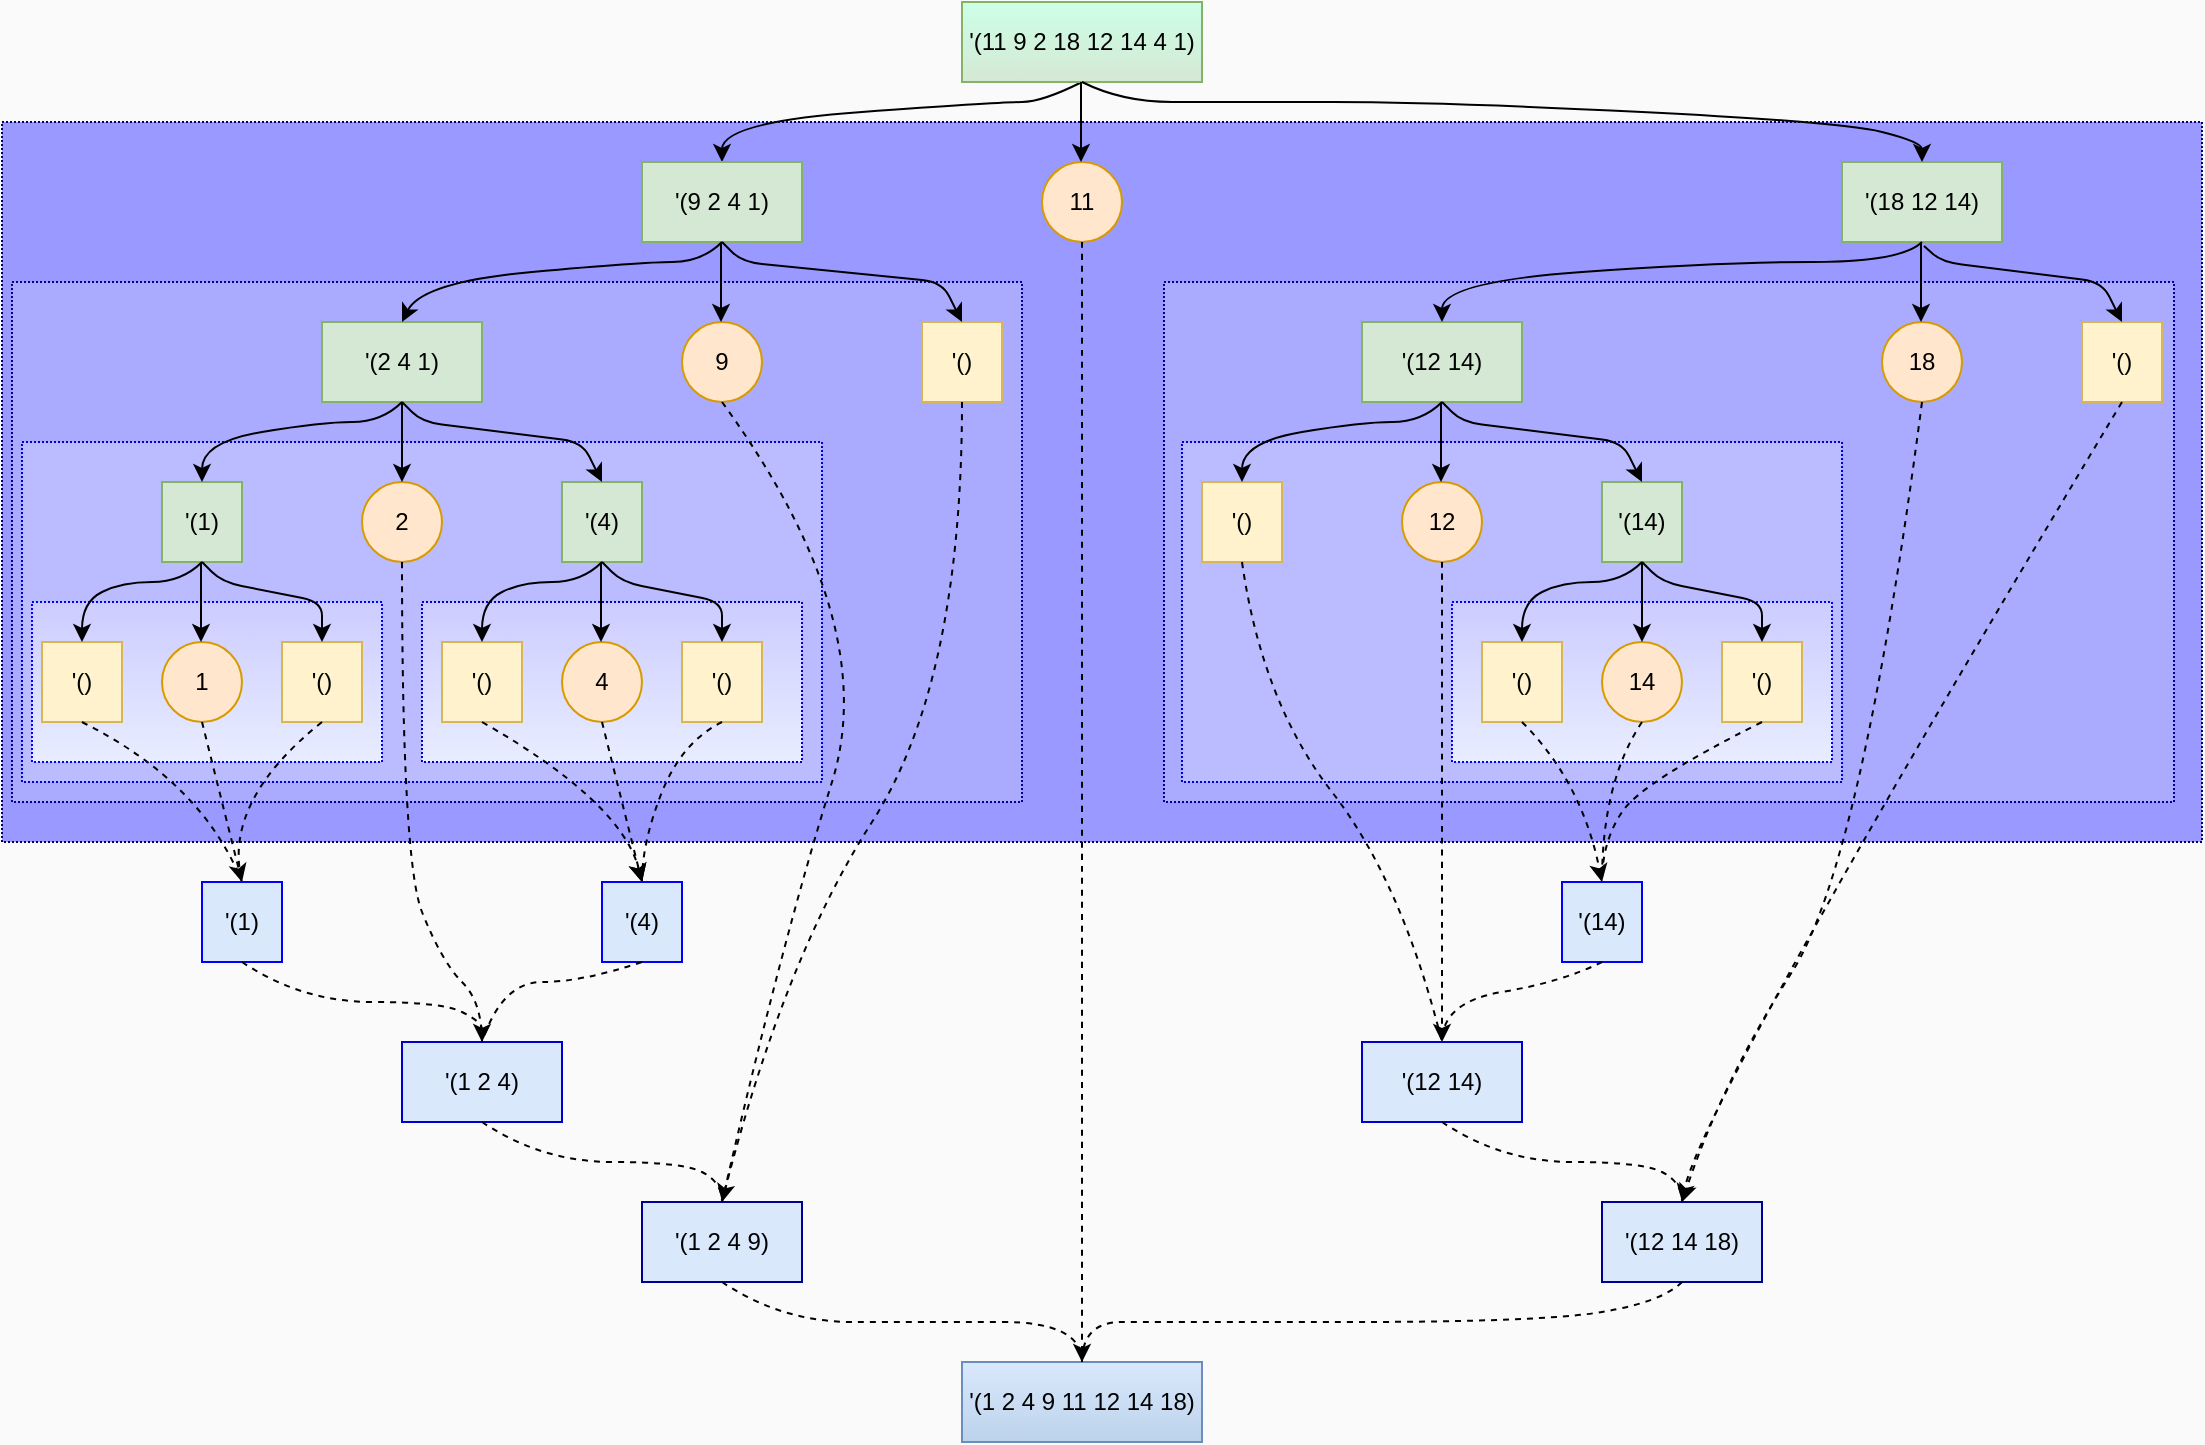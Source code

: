 <mxfile version="13.6.4" type="device"><diagram id="eZ0sLEQzykr2HseskgaT" name="Page-1"><mxGraphModel dx="1489" dy="965" grid="0" gridSize="10" guides="1" tooltips="1" connect="1" arrows="1" fold="1" page="1" pageScale="1" pageWidth="1169" pageHeight="827" background="#fafafa" math="0" shadow="0"><root><mxCell id="0"/><mxCell id="1" parent="0"/><mxCell id="ZYbiHhE_GSLnkyph4lEa-100" value="" style="rounded=0;whiteSpace=wrap;html=1;strokeColor=#000066;dashed=1;strokeWidth=1;dashPattern=1 1;gradientDirection=south;fillColor=#9999FF;" vertex="1" parent="1"><mxGeometry x="40" y="100" width="1100" height="360" as="geometry"/></mxCell><mxCell id="ZYbiHhE_GSLnkyph4lEa-105" value="" style="rounded=0;whiteSpace=wrap;html=1;strokeColor=#000099;dashed=1;dashPattern=1 1;fillColor=#aaaaFF;" vertex="1" parent="1"><mxGeometry x="621" y="180" width="505" height="260" as="geometry"/></mxCell><mxCell id="ZYbiHhE_GSLnkyph4lEa-107" value="" style="rounded=0;whiteSpace=wrap;html=1;strokeColor=#0000CC;dashed=1;dashPattern=1 1;fillColor=#BBBBFF;" vertex="1" parent="1"><mxGeometry x="630" y="260" width="330" height="170" as="geometry"/></mxCell><mxCell id="ZYbiHhE_GSLnkyph4lEa-102" value="" style="rounded=0;whiteSpace=wrap;html=1;strokeColor=#000099;dashed=1;dashPattern=1 1;fillColor=#aaaaFF;" vertex="1" parent="1"><mxGeometry x="45" y="180" width="505" height="260" as="geometry"/></mxCell><mxCell id="ZYbiHhE_GSLnkyph4lEa-104" value="" style="rounded=0;whiteSpace=wrap;html=1;strokeColor=#0000CC;dashed=1;dashPattern=1 1;fillColor=#bbbbFF;" vertex="1" parent="1"><mxGeometry x="50" y="260" width="400" height="170" as="geometry"/></mxCell><mxCell id="ZYbiHhE_GSLnkyph4lEa-108" value="" style="rounded=0;whiteSpace=wrap;html=1;strokeColor=#0000FF;dashed=1;dashPattern=1 1;fillColor=#CCCCFF;gradientColor=#E8EDFF;" vertex="1" parent="1"><mxGeometry x="765" y="340" width="190" height="80" as="geometry"/></mxCell><mxCell id="ZYbiHhE_GSLnkyph4lEa-101" value="" style="rounded=0;whiteSpace=wrap;html=1;strokeColor=#0000CC;dashed=1;dashPattern=1 1;fillColor=#CCCCFF;gradientDirection=south;gradientColor=#E8EDFF;" vertex="1" parent="1"><mxGeometry x="250" y="340" width="190" height="80" as="geometry"/></mxCell><mxCell id="ZYbiHhE_GSLnkyph4lEa-103" value="" style="rounded=0;whiteSpace=wrap;html=1;strokeColor=#0000FF;dashed=1;dashPattern=1 1;fillColor=#CCCCFF;gradientColor=#E8EDFF;" vertex="1" parent="1"><mxGeometry x="55" y="340" width="175" height="80" as="geometry"/></mxCell><mxCell id="ZYbiHhE_GSLnkyph4lEa-26" value="" style="endArrow=classic;html=1;exitX=0.5;exitY=1;exitDx=0;exitDy=0;entryX=0.5;entryY=0;entryDx=0;entryDy=0;jumpStyle=none;sketch=0;shadow=0;startArrow=none;startFill=0;curved=1;" edge="1" parent="1" source="ZYbiHhE_GSLnkyph4lEa-1" target="ZYbiHhE_GSLnkyph4lEa-2"><mxGeometry width="50" height="50" relative="1" as="geometry"><mxPoint x="250" y="80" as="sourcePoint"/><mxPoint x="550" y="120" as="targetPoint"/><Array as="points"><mxPoint x="560" y="90"/><mxPoint x="540" y="90"/><mxPoint x="400" y="100"/></Array></mxGeometry></mxCell><mxCell id="ZYbiHhE_GSLnkyph4lEa-1" value="'(11 9 2 18 12 14 4 1)" style="whiteSpace=wrap;html=1;fillColor=#d5e8d4;strokeColor=#82b366;gradientDirection=north;gradientColor=#CCFFE6;" vertex="1" parent="1"><mxGeometry x="520" y="40" width="120" height="40" as="geometry"/></mxCell><mxCell id="ZYbiHhE_GSLnkyph4lEa-2" value="'(9 2 4 1)" style="whiteSpace=wrap;html=1;fillColor=#d5e8d4;strokeColor=#82b366;" vertex="1" parent="1"><mxGeometry x="360" y="120" width="80" height="40" as="geometry"/></mxCell><mxCell id="ZYbiHhE_GSLnkyph4lEa-3" value="'(18 12 14)" style="whiteSpace=wrap;html=1;fillColor=#d5e8d4;strokeColor=#82b366;" vertex="1" parent="1"><mxGeometry x="960" y="120" width="80" height="40" as="geometry"/></mxCell><mxCell id="ZYbiHhE_GSLnkyph4lEa-5" value="11" style="ellipse;whiteSpace=wrap;html=1;aspect=fixed;strokeColor=#d79b00;fillColor=#ffe6cc;" vertex="1" parent="1"><mxGeometry x="560" y="120" width="40" height="40" as="geometry"/></mxCell><mxCell id="ZYbiHhE_GSLnkyph4lEa-7" value="" style="endArrow=classic;html=1;exitX=0.5;exitY=1;exitDx=0;exitDy=0;entryX=0.5;entryY=0;entryDx=0;entryDy=0;endFill=1;comic=0;noJump=0;orthogonalLoop=0;snapToPoint=0;backgroundOutline=0;curved=1;" edge="1" parent="1" source="ZYbiHhE_GSLnkyph4lEa-1" target="ZYbiHhE_GSLnkyph4lEa-3"><mxGeometry width="50" height="50" relative="1" as="geometry"><mxPoint x="610" y="100" as="sourcePoint"/><mxPoint x="660" y="50" as="targetPoint"/><Array as="points"><mxPoint x="600" y="90"/><mxPoint x="650" y="90"/><mxPoint x="760" y="90"/><mxPoint x="960" y="100"/><mxPoint x="1000" y="110"/></Array></mxGeometry></mxCell><mxCell id="ZYbiHhE_GSLnkyph4lEa-8" value="" style="endArrow=classic;html=1;" edge="1" parent="1"><mxGeometry width="50" height="50" relative="1" as="geometry"><mxPoint x="579.5" y="80" as="sourcePoint"/><mxPoint x="579.5" y="120" as="targetPoint"/></mxGeometry></mxCell><mxCell id="ZYbiHhE_GSLnkyph4lEa-15" value="9" style="ellipse;whiteSpace=wrap;html=1;aspect=fixed;strokeColor=#d79b00;fillColor=#ffe6cc;" vertex="1" parent="1"><mxGeometry x="380" y="200" width="40" height="40" as="geometry"/></mxCell><mxCell id="ZYbiHhE_GSLnkyph4lEa-16" value="18" style="ellipse;whiteSpace=wrap;html=1;aspect=fixed;strokeColor=#d79b00;fillColor=#ffe6cc;" vertex="1" parent="1"><mxGeometry x="980" y="200" width="40" height="40" as="geometry"/></mxCell><mxCell id="ZYbiHhE_GSLnkyph4lEa-17" value="'(2 4 1)" style="whiteSpace=wrap;html=1;fillColor=#d5e8d4;strokeColor=#82b366;" vertex="1" parent="1"><mxGeometry x="200" y="200" width="80" height="40" as="geometry"/></mxCell><mxCell id="ZYbiHhE_GSLnkyph4lEa-18" value="'()" style="whiteSpace=wrap;html=1;fillColor=#fff2cc;strokeColor=#d6b656;" vertex="1" parent="1"><mxGeometry x="500" y="200" width="40" height="40" as="geometry"/></mxCell><mxCell id="ZYbiHhE_GSLnkyph4lEa-19" value="'(12 14)" style="whiteSpace=wrap;html=1;fillColor=#d5e8d4;strokeColor=#82b366;" vertex="1" parent="1"><mxGeometry x="720" y="200" width="80" height="40" as="geometry"/></mxCell><mxCell id="ZYbiHhE_GSLnkyph4lEa-20" value="'()" style="whiteSpace=wrap;html=1;fillColor=#fff2cc;strokeColor=#d6b656;" vertex="1" parent="1"><mxGeometry x="1080" y="200" width="40" height="40" as="geometry"/></mxCell><mxCell id="ZYbiHhE_GSLnkyph4lEa-21" value="2" style="ellipse;whiteSpace=wrap;html=1;aspect=fixed;strokeColor=#d79b00;fillColor=#ffe6cc;" vertex="1" parent="1"><mxGeometry x="220" y="280" width="40" height="40" as="geometry"/></mxCell><mxCell id="ZYbiHhE_GSLnkyph4lEa-22" value="'(1)" style="whiteSpace=wrap;html=1;fillColor=#d5e8d4;strokeColor=#82b366;" vertex="1" parent="1"><mxGeometry x="120" y="280" width="40" height="40" as="geometry"/></mxCell><mxCell id="ZYbiHhE_GSLnkyph4lEa-23" value="'(4)" style="whiteSpace=wrap;html=1;fillColor=#d5e8d4;strokeColor=#82b366;" vertex="1" parent="1"><mxGeometry x="320" y="280" width="40" height="40" as="geometry"/></mxCell><mxCell id="ZYbiHhE_GSLnkyph4lEa-24" value="'()" style="whiteSpace=wrap;html=1;fillColor=#fff2cc;strokeColor=#d6b656;" vertex="1" parent="1"><mxGeometry x="640" y="280" width="40" height="40" as="geometry"/></mxCell><mxCell id="ZYbiHhE_GSLnkyph4lEa-25" value="'(14)" style="whiteSpace=wrap;html=1;fillColor=#d5e8d4;strokeColor=#82b366;" vertex="1" parent="1"><mxGeometry x="840" y="280" width="40" height="40" as="geometry"/></mxCell><mxCell id="ZYbiHhE_GSLnkyph4lEa-30" value="12" style="ellipse;whiteSpace=wrap;html=1;aspect=fixed;strokeColor=#d79b00;fillColor=#ffe6cc;" vertex="1" parent="1"><mxGeometry x="740" y="280" width="40" height="40" as="geometry"/></mxCell><mxCell id="ZYbiHhE_GSLnkyph4lEa-31" value="1" style="ellipse;whiteSpace=wrap;html=1;aspect=fixed;strokeColor=#d79b00;fillColor=#ffe6cc;" vertex="1" parent="1"><mxGeometry x="120" y="360" width="40" height="40" as="geometry"/></mxCell><mxCell id="ZYbiHhE_GSLnkyph4lEa-32" value="4" style="ellipse;whiteSpace=wrap;html=1;aspect=fixed;strokeColor=#d79b00;fillColor=#ffe6cc;" vertex="1" parent="1"><mxGeometry x="320" y="360" width="40" height="40" as="geometry"/></mxCell><mxCell id="ZYbiHhE_GSLnkyph4lEa-33" value="'()" style="whiteSpace=wrap;html=1;fillColor=#fff2cc;strokeColor=#d6b656;" vertex="1" parent="1"><mxGeometry x="60" y="360" width="40" height="40" as="geometry"/></mxCell><mxCell id="ZYbiHhE_GSLnkyph4lEa-34" value="'()" style="rounded=0;whiteSpace=wrap;html=1;fillColor=#fff2cc;strokeColor=#d6b656;" vertex="1" parent="1"><mxGeometry x="180" y="360" width="40" height="40" as="geometry"/></mxCell><mxCell id="ZYbiHhE_GSLnkyph4lEa-35" value="'()" style="rounded=0;whiteSpace=wrap;html=1;fillColor=#fff2cc;strokeColor=#d6b656;" vertex="1" parent="1"><mxGeometry x="260" y="360" width="40" height="40" as="geometry"/></mxCell><mxCell id="ZYbiHhE_GSLnkyph4lEa-36" value="'()" style="rounded=0;whiteSpace=wrap;html=1;fillColor=#fff2cc;strokeColor=#d6b656;" vertex="1" parent="1"><mxGeometry x="380" y="360" width="40" height="40" as="geometry"/></mxCell><mxCell id="ZYbiHhE_GSLnkyph4lEa-37" value="14" style="ellipse;whiteSpace=wrap;html=1;aspect=fixed;strokeColor=#d79b00;fillColor=#ffe6cc;" vertex="1" parent="1"><mxGeometry x="840" y="360" width="40" height="40" as="geometry"/></mxCell><mxCell id="ZYbiHhE_GSLnkyph4lEa-38" value="'()" style="whiteSpace=wrap;html=1;fillColor=#fff2cc;strokeColor=#d6b656;" vertex="1" parent="1"><mxGeometry x="780" y="360" width="40" height="40" as="geometry"/></mxCell><mxCell id="ZYbiHhE_GSLnkyph4lEa-39" value="'()" style="whiteSpace=wrap;html=1;fillColor=#fff2cc;strokeColor=#d6b656;" vertex="1" parent="1"><mxGeometry x="900" y="360" width="40" height="40" as="geometry"/></mxCell><mxCell id="ZYbiHhE_GSLnkyph4lEa-40" value="" style="endArrow=none;html=1;exitX=0.5;exitY=1;exitDx=0;exitDy=0;fixDash=0;curved=1;dashed=1;entryX=0.5;entryY=0;entryDx=0;entryDy=0;endFill=0;" edge="1" parent="1" target="ZYbiHhE_GSLnkyph4lEa-60"><mxGeometry width="50" height="50" relative="1" as="geometry"><mxPoint x="80" y="400" as="sourcePoint"/><mxPoint x="160" y="480" as="targetPoint"/><Array as="points"><mxPoint x="140" y="430"/></Array></mxGeometry></mxCell><mxCell id="ZYbiHhE_GSLnkyph4lEa-41" value="" style="endArrow=classic;html=1;exitX=0.5;exitY=1;exitDx=0;exitDy=0;fixDash=0;curved=1;dashed=1;" edge="1" parent="1" source="ZYbiHhE_GSLnkyph4lEa-31"><mxGeometry width="50" height="50" relative="1" as="geometry"><mxPoint x="150" y="430" as="sourcePoint"/><mxPoint x="160" y="480" as="targetPoint"/><Array as="points"/></mxGeometry></mxCell><mxCell id="ZYbiHhE_GSLnkyph4lEa-42" value="" style="endArrow=none;html=1;exitX=0.5;exitY=1;exitDx=0;exitDy=0;fixDash=0;curved=1;dashed=1;entryX=0.5;entryY=0;entryDx=0;entryDy=0;endFill=0;" edge="1" parent="1" source="ZYbiHhE_GSLnkyph4lEa-34" target="ZYbiHhE_GSLnkyph4lEa-60"><mxGeometry width="50" height="50" relative="1" as="geometry"><mxPoint x="200" y="410" as="sourcePoint"/><mxPoint x="160" y="480" as="targetPoint"/><Array as="points"><mxPoint x="150" y="440"/></Array></mxGeometry></mxCell><mxCell id="ZYbiHhE_GSLnkyph4lEa-43" value="" style="endArrow=classic;html=1;exitX=0.5;exitY=1;exitDx=0;exitDy=0;fixDash=0;curved=1;dashed=1;entryX=0.5;entryY=0;entryDx=0;entryDy=0;" edge="1" parent="1" target="ZYbiHhE_GSLnkyph4lEa-63"><mxGeometry width="50" height="50" relative="1" as="geometry"><mxPoint x="340" y="400" as="sourcePoint"/><mxPoint x="350" y="450" as="targetPoint"/><Array as="points"/></mxGeometry></mxCell><mxCell id="ZYbiHhE_GSLnkyph4lEa-44" value="" style="endArrow=none;html=1;exitX=0.5;exitY=1;exitDx=0;exitDy=0;fixDash=0;curved=1;dashed=1;endFill=0;" edge="1" parent="1"><mxGeometry width="50" height="50" relative="1" as="geometry"><mxPoint x="400" y="400" as="sourcePoint"/><mxPoint x="360" y="480" as="targetPoint"/><Array as="points"><mxPoint x="380" y="410"/><mxPoint x="360" y="460"/></Array></mxGeometry></mxCell><mxCell id="ZYbiHhE_GSLnkyph4lEa-47" value="" style="endArrow=classic;html=1;exitX=0.5;exitY=1;exitDx=0;exitDy=0;fixDash=0;curved=1;dashed=1;entryX=0.5;entryY=0;entryDx=0;entryDy=0;" edge="1" parent="1" target="ZYbiHhE_GSLnkyph4lEa-63"><mxGeometry width="50" height="50" relative="1" as="geometry"><mxPoint x="280" y="400" as="sourcePoint"/><mxPoint x="350" y="480" as="targetPoint"/><Array as="points"><mxPoint x="350" y="440"/></Array></mxGeometry></mxCell><mxCell id="ZYbiHhE_GSLnkyph4lEa-48" value="" style="endArrow=none;html=1;exitX=0.5;exitY=1;exitDx=0;exitDy=0;fixDash=0;curved=1;dashed=1;endFill=0;" edge="1" parent="1" source="ZYbiHhE_GSLnkyph4lEa-21"><mxGeometry width="50" height="50" relative="1" as="geometry"><mxPoint x="270" y="330" as="sourcePoint"/><mxPoint x="280" y="560" as="targetPoint"/><Array as="points"><mxPoint x="240" y="470"/><mxPoint x="260" y="520"/><mxPoint x="280" y="540"/></Array></mxGeometry></mxCell><mxCell id="ZYbiHhE_GSLnkyph4lEa-49" value="" style="endArrow=classic;html=1;exitX=0.5;exitY=1;exitDx=0;exitDy=0;fixDash=0;curved=1;dashed=1;entryX=0.5;entryY=0;entryDx=0;entryDy=0;" edge="1" parent="1" target="ZYbiHhE_GSLnkyph4lEa-50"><mxGeometry width="50" height="50" relative="1" as="geometry"><mxPoint x="580" y="160" as="sourcePoint"/><mxPoint x="580" y="724" as="targetPoint"/><Array as="points"/></mxGeometry></mxCell><mxCell id="ZYbiHhE_GSLnkyph4lEa-50" value="'(1 2 4 9 11 12 14 18)" style="whiteSpace=wrap;html=1;fillColor=#dae8fc;gradientDirection=south;strokeColor=#6c8ebf;gradientColor=#BCD3EB;" vertex="1" parent="1"><mxGeometry x="520" y="720" width="120" height="40" as="geometry"/></mxCell><mxCell id="ZYbiHhE_GSLnkyph4lEa-51" value="" style="endArrow=classic;html=1;exitX=0.5;exitY=1;exitDx=0;exitDy=0;fixDash=0;curved=1;dashed=1;" edge="1" parent="1"><mxGeometry width="50" height="50" relative="1" as="geometry"><mxPoint x="400" y="240" as="sourcePoint"/><mxPoint x="400" y="640" as="targetPoint"/><Array as="points"><mxPoint x="480" y="350"/><mxPoint x="430" y="510"/></Array></mxGeometry></mxCell><mxCell id="ZYbiHhE_GSLnkyph4lEa-52" value="" style="endArrow=none;html=1;exitX=0.5;exitY=1;exitDx=0;exitDy=0;fixDash=0;curved=1;dashed=1;entryX=0.5;entryY=0;entryDx=0;entryDy=0;endFill=0;" edge="1" parent="1" target="ZYbiHhE_GSLnkyph4lEa-65"><mxGeometry width="50" height="50" relative="1" as="geometry"><mxPoint x="520" y="240" as="sourcePoint"/><mxPoint x="430" y="630" as="targetPoint"/><Array as="points"><mxPoint x="520" y="380"/><mxPoint x="430" y="520"/></Array></mxGeometry></mxCell><mxCell id="ZYbiHhE_GSLnkyph4lEa-53" value="" style="endArrow=classic;html=1;exitX=0.5;exitY=1;exitDx=0;exitDy=0;fixDash=0;curved=1;dashed=1;entryX=0.5;entryY=0;entryDx=0;entryDy=0;" edge="1" parent="1" target="ZYbiHhE_GSLnkyph4lEa-72"><mxGeometry width="50" height="50" relative="1" as="geometry"><mxPoint x="1000" y="240" as="sourcePoint"/><mxPoint x="890" y="620" as="targetPoint"/><Array as="points"><mxPoint x="970" y="470"/><mxPoint x="900" y="580"/></Array></mxGeometry></mxCell><mxCell id="ZYbiHhE_GSLnkyph4lEa-54" value="" style="endArrow=classic;html=1;exitX=0.5;exitY=1;exitDx=0;exitDy=0;fixDash=0;curved=1;dashed=1;entryX=0.5;entryY=0;entryDx=0;entryDy=0;" edge="1" parent="1" target="ZYbiHhE_GSLnkyph4lEa-72"><mxGeometry width="50" height="50" relative="1" as="geometry"><mxPoint x="1100" y="240" as="sourcePoint"/><mxPoint x="1050" y="490" as="targetPoint"/><Array as="points"><mxPoint x="890" y="590"/></Array></mxGeometry></mxCell><mxCell id="ZYbiHhE_GSLnkyph4lEa-55" value="" style="endArrow=classic;html=1;exitX=0.5;exitY=1;exitDx=0;exitDy=0;fixDash=0;curved=1;dashed=1;entryX=0.5;entryY=0;entryDx=0;entryDy=0;" edge="1" parent="1" target="ZYbiHhE_GSLnkyph4lEa-70"><mxGeometry width="50" height="50" relative="1" as="geometry"><mxPoint x="760" y="320" as="sourcePoint"/><mxPoint x="720" y="560" as="targetPoint"/><Array as="points"/></mxGeometry></mxCell><mxCell id="ZYbiHhE_GSLnkyph4lEa-56" value="" style="endArrow=none;html=1;exitX=0.5;exitY=1;exitDx=0;exitDy=0;fixDash=0;curved=1;dashed=1;endFill=0;entryX=0.5;entryY=0;entryDx=0;entryDy=0;" edge="1" parent="1" target="ZYbiHhE_GSLnkyph4lEa-70"><mxGeometry width="50" height="50" relative="1" as="geometry"><mxPoint x="660" y="320" as="sourcePoint"/><mxPoint x="720" y="510" as="targetPoint"/><Array as="points"><mxPoint x="670" y="390"/><mxPoint x="740" y="480"/></Array></mxGeometry></mxCell><mxCell id="ZYbiHhE_GSLnkyph4lEa-57" value="" style="endArrow=none;html=1;exitX=0.5;exitY=1;exitDx=0;exitDy=0;fixDash=0;curved=1;dashed=1;endFill=0;" edge="1" parent="1"><mxGeometry width="50" height="50" relative="1" as="geometry"><mxPoint x="920" y="400" as="sourcePoint"/><mxPoint x="840" y="480" as="targetPoint"/><Array as="points"><mxPoint x="860" y="430"/><mxPoint x="840" y="460"/></Array></mxGeometry></mxCell><mxCell id="ZYbiHhE_GSLnkyph4lEa-58" value="" style="endArrow=none;html=1;exitX=0.5;exitY=1;exitDx=0;exitDy=0;fixDash=0;curved=1;dashed=1;endFill=0;entryX=0.5;entryY=0;entryDx=0;entryDy=0;" edge="1" parent="1" target="ZYbiHhE_GSLnkyph4lEa-69"><mxGeometry width="50" height="50" relative="1" as="geometry"><mxPoint x="860" y="400" as="sourcePoint"/><mxPoint x="840" y="470" as="targetPoint"/><Array as="points"><mxPoint x="840" y="430"/></Array></mxGeometry></mxCell><mxCell id="ZYbiHhE_GSLnkyph4lEa-59" value="" style="endArrow=classic;html=1;exitX=0.5;exitY=1;exitDx=0;exitDy=0;fixDash=0;curved=1;dashed=1;entryX=0.5;entryY=0;entryDx=0;entryDy=0;" edge="1" parent="1" target="ZYbiHhE_GSLnkyph4lEa-69"><mxGeometry width="50" height="50" relative="1" as="geometry"><mxPoint x="800" y="400" as="sourcePoint"/><mxPoint x="840" y="450" as="targetPoint"/><Array as="points"><mxPoint x="830" y="430"/></Array></mxGeometry></mxCell><mxCell id="ZYbiHhE_GSLnkyph4lEa-60" value="'(1)" style="whiteSpace=wrap;html=1;fillColor=#dae8fc;gradientDirection=south;strokeColor=#0000FF;" vertex="1" parent="1"><mxGeometry x="140" y="480" width="40" height="40" as="geometry"/></mxCell><mxCell id="ZYbiHhE_GSLnkyph4lEa-61" value="'(1 2 4)" style="whiteSpace=wrap;html=1;fillColor=#dae8fc;gradientDirection=south;strokeColor=#0000CC;" vertex="1" parent="1"><mxGeometry x="240" y="560" width="80" height="40" as="geometry"/></mxCell><mxCell id="ZYbiHhE_GSLnkyph4lEa-62" value="" style="endArrow=classic;html=1;exitX=0.5;exitY=1;exitDx=0;exitDy=0;fixDash=0;curved=1;dashed=1;" edge="1" parent="1"><mxGeometry width="50" height="50" relative="1" as="geometry"><mxPoint x="160" y="520" as="sourcePoint"/><mxPoint x="280" y="560" as="targetPoint"/><Array as="points"><mxPoint x="190" y="540"/><mxPoint x="260" y="540"/><mxPoint x="280" y="550"/></Array></mxGeometry></mxCell><mxCell id="ZYbiHhE_GSLnkyph4lEa-63" value="'(4)" style="whiteSpace=wrap;html=1;fillColor=#dae8fc;gradientDirection=south;strokeColor=#0000FF;" vertex="1" parent="1"><mxGeometry x="340" y="480" width="40" height="40" as="geometry"/></mxCell><mxCell id="ZYbiHhE_GSLnkyph4lEa-64" value="" style="endArrow=none;html=1;exitX=0.5;exitY=1;exitDx=0;exitDy=0;fixDash=0;curved=1;dashed=1;entryX=0.5;entryY=0;entryDx=0;entryDy=0;endFill=0;" edge="1" parent="1" source="ZYbiHhE_GSLnkyph4lEa-63" target="ZYbiHhE_GSLnkyph4lEa-61"><mxGeometry width="50" height="50" relative="1" as="geometry"><mxPoint x="390" y="530" as="sourcePoint"/><mxPoint x="290" y="550" as="targetPoint"/><Array as="points"><mxPoint x="330" y="530"/><mxPoint x="290" y="530"/></Array></mxGeometry></mxCell><mxCell id="ZYbiHhE_GSLnkyph4lEa-65" value="'(1 2 4 9)" style="whiteSpace=wrap;html=1;fillColor=#dae8fc;gradientDirection=south;strokeColor=#000099;" vertex="1" parent="1"><mxGeometry x="360" y="640" width="80" height="40" as="geometry"/></mxCell><mxCell id="ZYbiHhE_GSLnkyph4lEa-66" value="" style="endArrow=none;html=1;exitX=0.5;exitY=1;exitDx=0;exitDy=0;fixDash=0;curved=1;dashed=1;entryX=0.5;entryY=0;entryDx=0;entryDy=0;endFill=0;" edge="1" parent="1"><mxGeometry width="50" height="50" relative="1" as="geometry"><mxPoint x="280" y="600" as="sourcePoint"/><mxPoint x="400" y="640" as="targetPoint"/><Array as="points"><mxPoint x="310" y="620"/><mxPoint x="380" y="620"/><mxPoint x="400" y="630"/></Array></mxGeometry></mxCell><mxCell id="ZYbiHhE_GSLnkyph4lEa-68" value="" style="endArrow=none;html=1;exitX=0.5;exitY=1;exitDx=0;exitDy=0;fixDash=0;curved=1;dashed=1;entryX=0.5;entryY=0;entryDx=0;entryDy=0;endFill=0;" edge="1" parent="1" target="ZYbiHhE_GSLnkyph4lEa-50"><mxGeometry width="50" height="50" relative="1" as="geometry"><mxPoint x="400" y="680" as="sourcePoint"/><mxPoint x="520" y="720" as="targetPoint"/><Array as="points"><mxPoint x="430" y="700"/><mxPoint x="500" y="700"/><mxPoint x="580" y="700"/></Array></mxGeometry></mxCell><mxCell id="ZYbiHhE_GSLnkyph4lEa-69" value="'(14)" style="whiteSpace=wrap;html=1;fillColor=#dae8fc;gradientDirection=south;strokeColor=#0000FF;" vertex="1" parent="1"><mxGeometry x="820" y="480" width="40" height="40" as="geometry"/></mxCell><mxCell id="ZYbiHhE_GSLnkyph4lEa-70" value="'(12 14)" style="whiteSpace=wrap;html=1;fillColor=#dae8fc;gradientDirection=south;strokeColor=#0000CC;" vertex="1" parent="1"><mxGeometry x="720" y="560" width="80" height="40" as="geometry"/></mxCell><mxCell id="ZYbiHhE_GSLnkyph4lEa-71" value="" style="endArrow=none;html=1;exitX=0.5;exitY=1;exitDx=0;exitDy=0;fixDash=0;curved=1;dashed=1;endFill=0;entryX=0.5;entryY=0;entryDx=0;entryDy=0;" edge="1" parent="1" source="ZYbiHhE_GSLnkyph4lEa-69" target="ZYbiHhE_GSLnkyph4lEa-70"><mxGeometry width="50" height="50" relative="1" as="geometry"><mxPoint x="800" y="480" as="sourcePoint"/><mxPoint x="720" y="560" as="targetPoint"/><Array as="points"><mxPoint x="820" y="530"/><mxPoint x="760" y="540"/></Array></mxGeometry></mxCell><mxCell id="ZYbiHhE_GSLnkyph4lEa-72" value="'(12 14 18)" style="whiteSpace=wrap;html=1;fillColor=#dae8fc;gradientDirection=south;strokeColor=#000099;" vertex="1" parent="1"><mxGeometry x="840" y="640" width="80" height="40" as="geometry"/></mxCell><mxCell id="ZYbiHhE_GSLnkyph4lEa-73" value="" style="endArrow=none;html=1;exitX=0.5;exitY=1;exitDx=0;exitDy=0;fixDash=0;curved=1;dashed=1;entryX=0.5;entryY=0;entryDx=0;entryDy=0;endFill=0;" edge="1" parent="1"><mxGeometry width="50" height="50" relative="1" as="geometry"><mxPoint x="760" y="600" as="sourcePoint"/><mxPoint x="880" y="640" as="targetPoint"/><Array as="points"><mxPoint x="790" y="620"/><mxPoint x="860" y="620"/><mxPoint x="880" y="630"/></Array></mxGeometry></mxCell><mxCell id="ZYbiHhE_GSLnkyph4lEa-74" value="" style="endArrow=none;html=1;exitX=0.5;exitY=1;exitDx=0;exitDy=0;fixDash=0;curved=1;dashed=1;endFill=0;entryX=0.5;entryY=0;entryDx=0;entryDy=0;" edge="1" parent="1" source="ZYbiHhE_GSLnkyph4lEa-72" target="ZYbiHhE_GSLnkyph4lEa-50"><mxGeometry width="50" height="50" relative="1" as="geometry"><mxPoint x="690" y="670" as="sourcePoint"/><mxPoint x="610" y="710" as="targetPoint"/><Array as="points"><mxPoint x="870" y="690"/><mxPoint x="810" y="700"/><mxPoint x="620" y="700"/><mxPoint x="580" y="700"/></Array></mxGeometry></mxCell><mxCell id="ZYbiHhE_GSLnkyph4lEa-75" value="" style="endArrow=classic;html=1;jumpStyle=none;sketch=0;shadow=0;startArrow=none;startFill=0;curved=1;" edge="1" parent="1"><mxGeometry width="50" height="50" relative="1" as="geometry"><mxPoint x="400" y="160" as="sourcePoint"/><mxPoint x="240" y="200" as="targetPoint"/><Array as="points"><mxPoint x="390" y="170"/><mxPoint x="360" y="170"/><mxPoint x="250" y="180"/></Array></mxGeometry></mxCell><mxCell id="ZYbiHhE_GSLnkyph4lEa-76" value="" style="endArrow=classic;html=1;" edge="1" parent="1"><mxGeometry width="50" height="50" relative="1" as="geometry"><mxPoint x="399.5" y="160" as="sourcePoint"/><mxPoint x="399.5" y="200" as="targetPoint"/></mxGeometry></mxCell><mxCell id="ZYbiHhE_GSLnkyph4lEa-77" value="" style="endArrow=classic;html=1;" edge="1" parent="1"><mxGeometry width="50" height="50" relative="1" as="geometry"><mxPoint x="999.5" y="160" as="sourcePoint"/><mxPoint x="999.5" y="200" as="targetPoint"/></mxGeometry></mxCell><mxCell id="ZYbiHhE_GSLnkyph4lEa-78" value="" style="endArrow=classic;html=1;" edge="1" parent="1"><mxGeometry width="50" height="50" relative="1" as="geometry"><mxPoint x="759.5" y="240" as="sourcePoint"/><mxPoint x="759.5" y="280" as="targetPoint"/><Array as="points"><mxPoint x="759.5" y="240"/></Array></mxGeometry></mxCell><mxCell id="ZYbiHhE_GSLnkyph4lEa-79" value="" style="endArrow=classic;html=1;" edge="1" parent="1"><mxGeometry width="50" height="50" relative="1" as="geometry"><mxPoint x="860" y="320" as="sourcePoint"/><mxPoint x="860" y="360" as="targetPoint"/></mxGeometry></mxCell><mxCell id="ZYbiHhE_GSLnkyph4lEa-80" value="" style="endArrow=classic;html=1;" edge="1" parent="1"><mxGeometry width="50" height="50" relative="1" as="geometry"><mxPoint x="240" y="240" as="sourcePoint"/><mxPoint x="240" y="280" as="targetPoint"/></mxGeometry></mxCell><mxCell id="ZYbiHhE_GSLnkyph4lEa-81" value="" style="endArrow=classic;html=1;" edge="1" parent="1"><mxGeometry width="50" height="50" relative="1" as="geometry"><mxPoint x="139.5" y="320" as="sourcePoint"/><mxPoint x="139.5" y="360" as="targetPoint"/></mxGeometry></mxCell><mxCell id="ZYbiHhE_GSLnkyph4lEa-82" value="" style="endArrow=classic;html=1;" edge="1" parent="1"><mxGeometry width="50" height="50" relative="1" as="geometry"><mxPoint x="339.5" y="320" as="sourcePoint"/><mxPoint x="339.5" y="360" as="targetPoint"/></mxGeometry></mxCell><mxCell id="ZYbiHhE_GSLnkyph4lEa-83" value="" style="endArrow=classic;html=1;exitX=0.5;exitY=1;exitDx=0;exitDy=0;entryX=0.5;entryY=0;entryDx=0;entryDy=0;jumpStyle=none;sketch=0;shadow=0;startArrow=none;startFill=0;curved=1;" edge="1" parent="1" source="ZYbiHhE_GSLnkyph4lEa-3"><mxGeometry width="50" height="50" relative="1" as="geometry"><mxPoint x="940" y="160" as="sourcePoint"/><mxPoint x="760" y="200" as="targetPoint"/><Array as="points"><mxPoint x="990" y="170"/><mxPoint x="900" y="170"/><mxPoint x="760" y="180"/></Array></mxGeometry></mxCell><mxCell id="ZYbiHhE_GSLnkyph4lEa-84" value="" style="endArrow=classic;html=1;jumpStyle=none;sketch=0;shadow=0;startArrow=none;startFill=0;curved=1;entryX=0.5;entryY=0;entryDx=0;entryDy=0;" edge="1" parent="1" target="ZYbiHhE_GSLnkyph4lEa-22"><mxGeometry width="50" height="50" relative="1" as="geometry"><mxPoint x="240" y="240" as="sourcePoint"/><mxPoint x="80" y="280" as="targetPoint"/><Array as="points"><mxPoint x="230" y="250"/><mxPoint x="200" y="250"/><mxPoint x="140" y="260"/></Array></mxGeometry></mxCell><mxCell id="ZYbiHhE_GSLnkyph4lEa-85" value="" style="endArrow=classic;html=1;jumpStyle=none;sketch=0;shadow=0;startArrow=none;startFill=0;curved=1;entryX=0.5;entryY=0;entryDx=0;entryDy=0;" edge="1" parent="1"><mxGeometry width="50" height="50" relative="1" as="geometry"><mxPoint x="760" y="240" as="sourcePoint"/><mxPoint x="660" y="280" as="targetPoint"/><Array as="points"><mxPoint x="750" y="250"/><mxPoint x="720" y="250"/><mxPoint x="660" y="260"/></Array></mxGeometry></mxCell><mxCell id="ZYbiHhE_GSLnkyph4lEa-86" value="" style="endArrow=classic;html=1;jumpStyle=none;sketch=0;shadow=0;startArrow=none;startFill=0;curved=1;entryX=0.5;entryY=0;entryDx=0;entryDy=0;" edge="1" parent="1"><mxGeometry width="50" height="50" relative="1" as="geometry"><mxPoint x="140" y="320" as="sourcePoint"/><mxPoint x="80" y="360" as="targetPoint"/><Array as="points"><mxPoint x="130" y="330"/><mxPoint x="100" y="330"/><mxPoint x="80" y="340"/></Array></mxGeometry></mxCell><mxCell id="ZYbiHhE_GSLnkyph4lEa-87" value="" style="endArrow=classic;html=1;jumpStyle=none;sketch=0;shadow=0;startArrow=none;startFill=0;curved=1;entryX=0.5;entryY=0;entryDx=0;entryDy=0;" edge="1" parent="1"><mxGeometry width="50" height="50" relative="1" as="geometry"><mxPoint x="340" y="320" as="sourcePoint"/><mxPoint x="280" y="360" as="targetPoint"/><Array as="points"><mxPoint x="330" y="330"/><mxPoint x="300" y="330"/><mxPoint x="280" y="340"/></Array></mxGeometry></mxCell><mxCell id="ZYbiHhE_GSLnkyph4lEa-88" value="" style="endArrow=classic;html=1;jumpStyle=none;sketch=0;shadow=0;startArrow=none;startFill=0;curved=1;entryX=0.5;entryY=0;entryDx=0;entryDy=0;" edge="1" parent="1"><mxGeometry width="50" height="50" relative="1" as="geometry"><mxPoint x="860" y="320" as="sourcePoint"/><mxPoint x="800" y="360" as="targetPoint"/><Array as="points"><mxPoint x="850" y="330"/><mxPoint x="820" y="330"/><mxPoint x="800" y="340"/></Array></mxGeometry></mxCell><mxCell id="ZYbiHhE_GSLnkyph4lEa-89" value="" style="endArrow=classic;html=1;exitX=0.5;exitY=1;exitDx=0;exitDy=0;entryX=0.5;entryY=0;entryDx=0;entryDy=0;" edge="1" parent="1" source="ZYbiHhE_GSLnkyph4lEa-22" target="ZYbiHhE_GSLnkyph4lEa-34"><mxGeometry width="50" height="50" relative="1" as="geometry"><mxPoint x="179" y="320" as="sourcePoint"/><mxPoint x="179" y="360" as="targetPoint"/><Array as="points"><mxPoint x="150" y="330"/><mxPoint x="200" y="340"/></Array></mxGeometry></mxCell><mxCell id="ZYbiHhE_GSLnkyph4lEa-90" value="" style="endArrow=classic;html=1;exitX=0.5;exitY=1;exitDx=0;exitDy=0;entryX=0.5;entryY=0;entryDx=0;entryDy=0;" edge="1" parent="1"><mxGeometry width="50" height="50" relative="1" as="geometry"><mxPoint x="340" y="320" as="sourcePoint"/><mxPoint x="400" y="360" as="targetPoint"/><Array as="points"><mxPoint x="350" y="330"/><mxPoint x="400" y="340"/></Array></mxGeometry></mxCell><mxCell id="ZYbiHhE_GSLnkyph4lEa-91" value="" style="endArrow=classic;html=1;exitX=0.5;exitY=1;exitDx=0;exitDy=0;entryX=0.5;entryY=0;entryDx=0;entryDy=0;" edge="1" parent="1"><mxGeometry width="50" height="50" relative="1" as="geometry"><mxPoint x="860" y="320" as="sourcePoint"/><mxPoint x="920" y="360" as="targetPoint"/><Array as="points"><mxPoint x="870" y="330"/><mxPoint x="920" y="340"/></Array></mxGeometry></mxCell><mxCell id="ZYbiHhE_GSLnkyph4lEa-96" value="" style="endArrow=classic;html=1;exitX=0.5;exitY=1;exitDx=0;exitDy=0;entryX=0.5;entryY=0;entryDx=0;entryDy=0;" edge="1" parent="1"><mxGeometry width="50" height="50" relative="1" as="geometry"><mxPoint x="240" y="240" as="sourcePoint"/><mxPoint x="340" y="280" as="targetPoint"/><Array as="points"><mxPoint x="250" y="250"/><mxPoint x="330" y="260"/></Array></mxGeometry></mxCell><mxCell id="ZYbiHhE_GSLnkyph4lEa-97" value="" style="endArrow=classic;html=1;exitX=0.5;exitY=1;exitDx=0;exitDy=0;entryX=0.5;entryY=0;entryDx=0;entryDy=0;" edge="1" parent="1"><mxGeometry width="50" height="50" relative="1" as="geometry"><mxPoint x="760" y="240" as="sourcePoint"/><mxPoint x="860" y="280" as="targetPoint"/><Array as="points"><mxPoint x="770" y="250"/><mxPoint x="850" y="260"/></Array></mxGeometry></mxCell><mxCell id="ZYbiHhE_GSLnkyph4lEa-98" value="" style="endArrow=classic;html=1;exitX=0.5;exitY=1;exitDx=0;exitDy=0;entryX=0.5;entryY=0;entryDx=0;entryDy=0;" edge="1" parent="1" target="ZYbiHhE_GSLnkyph4lEa-18"><mxGeometry width="50" height="50" relative="1" as="geometry"><mxPoint x="400" y="160" as="sourcePoint"/><mxPoint x="500" y="200" as="targetPoint"/><Array as="points"><mxPoint x="410" y="170"/><mxPoint x="510" y="180"/></Array></mxGeometry></mxCell><mxCell id="ZYbiHhE_GSLnkyph4lEa-99" value="" style="endArrow=classic;html=1;entryX=0.5;entryY=0;entryDx=0;entryDy=0;" edge="1" parent="1"><mxGeometry width="50" height="50" relative="1" as="geometry"><mxPoint x="1001" y="162" as="sourcePoint"/><mxPoint x="1100" y="200" as="targetPoint"/><Array as="points"><mxPoint x="1010" y="170"/><mxPoint x="1090" y="180"/></Array></mxGeometry></mxCell></root></mxGraphModel></diagram></mxfile>